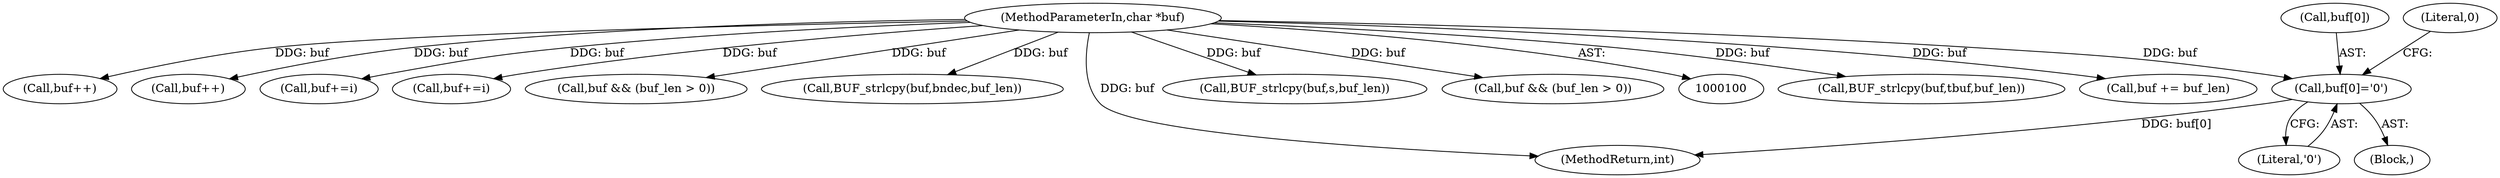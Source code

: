 digraph "1_openssl_0042fb5fd1c9d257d713b15a1f45da05cf5c1c87@array" {
"1000130" [label="(Call,buf[0]='\0')"];
"1000101" [label="(MethodParameterIn,char *buf)"];
"1000432" [label="(Call,BUF_strlcpy(buf,tbuf,buf_len))"];
"1000441" [label="(Call,buf += buf_len)"];
"1000386" [label="(Call,buf++)"];
"1000345" [label="(Call,buf++)"];
"1000400" [label="(Call,buf+=i)"];
"1000449" [label="(Call,buf+=i)"];
"1000130" [label="(Call,buf[0]='\0')"];
"1000129" [label="(Block,)"];
"1000131" [label="(Call,buf[0])"];
"1000426" [label="(Call,buf && (buf_len > 0))"];
"1000391" [label="(Call,BUF_strlcpy(buf,bndec,buf_len))"];
"1000475" [label="(MethodReturn,int)"];
"1000136" [label="(Literal,0)"];
"1000165" [label="(Call,BUF_strlcpy(buf,s,buf_len))"];
"1000101" [label="(MethodParameterIn,char *buf)"];
"1000337" [label="(Call,buf && (buf_len > 0))"];
"1000134" [label="(Literal,'\0')"];
"1000130" -> "1000129"  [label="AST: "];
"1000130" -> "1000134"  [label="CFG: "];
"1000131" -> "1000130"  [label="AST: "];
"1000134" -> "1000130"  [label="AST: "];
"1000136" -> "1000130"  [label="CFG: "];
"1000130" -> "1000475"  [label="DDG: buf[0]"];
"1000101" -> "1000130"  [label="DDG: buf"];
"1000101" -> "1000100"  [label="AST: "];
"1000101" -> "1000475"  [label="DDG: buf"];
"1000101" -> "1000165"  [label="DDG: buf"];
"1000101" -> "1000337"  [label="DDG: buf"];
"1000101" -> "1000345"  [label="DDG: buf"];
"1000101" -> "1000386"  [label="DDG: buf"];
"1000101" -> "1000391"  [label="DDG: buf"];
"1000101" -> "1000400"  [label="DDG: buf"];
"1000101" -> "1000426"  [label="DDG: buf"];
"1000101" -> "1000432"  [label="DDG: buf"];
"1000101" -> "1000441"  [label="DDG: buf"];
"1000101" -> "1000449"  [label="DDG: buf"];
}
